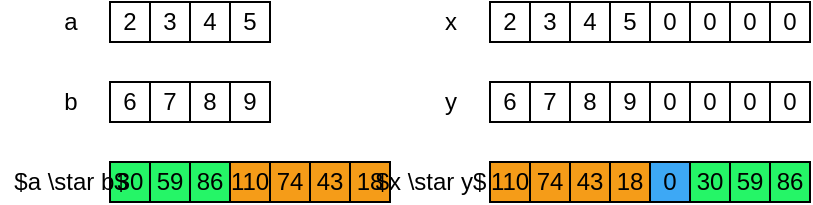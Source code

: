 <mxfile version="16.5.1" type="device"><diagram id="CD-ccAenw863nEeF72bc" name="Page-1"><mxGraphModel dx="444" dy="339" grid="1" gridSize="10" guides="1" tooltips="1" connect="1" arrows="1" fold="1" page="1" pageScale="1" pageWidth="850" pageHeight="1100" math="0" shadow="0"><root><mxCell id="0"/><mxCell id="1" parent="0"/><mxCell id="pbba2qkAjiEX2Fyx4Ohk-1" value="2" style="rounded=0;whiteSpace=wrap;html=1;" vertex="1" parent="1"><mxGeometry x="360" y="400" width="20" height="20" as="geometry"/></mxCell><mxCell id="pbba2qkAjiEX2Fyx4Ohk-2" value="3" style="rounded=0;whiteSpace=wrap;html=1;" vertex="1" parent="1"><mxGeometry x="380" y="400" width="20" height="20" as="geometry"/></mxCell><mxCell id="pbba2qkAjiEX2Fyx4Ohk-3" value="4" style="rounded=0;whiteSpace=wrap;html=1;" vertex="1" parent="1"><mxGeometry x="400" y="400" width="20" height="20" as="geometry"/></mxCell><mxCell id="pbba2qkAjiEX2Fyx4Ohk-4" value="5" style="rounded=0;whiteSpace=wrap;html=1;" vertex="1" parent="1"><mxGeometry x="420" y="400" width="20" height="20" as="geometry"/></mxCell><mxCell id="pbba2qkAjiEX2Fyx4Ohk-9" value="6" style="rounded=0;whiteSpace=wrap;html=1;" vertex="1" parent="1"><mxGeometry x="360" y="440" width="20" height="20" as="geometry"/></mxCell><mxCell id="pbba2qkAjiEX2Fyx4Ohk-10" value="7" style="rounded=0;whiteSpace=wrap;html=1;" vertex="1" parent="1"><mxGeometry x="380" y="440" width="20" height="20" as="geometry"/></mxCell><mxCell id="pbba2qkAjiEX2Fyx4Ohk-11" value="8" style="rounded=0;whiteSpace=wrap;html=1;" vertex="1" parent="1"><mxGeometry x="400" y="440" width="20" height="20" as="geometry"/></mxCell><mxCell id="pbba2qkAjiEX2Fyx4Ohk-12" value="9" style="rounded=0;whiteSpace=wrap;html=1;" vertex="1" parent="1"><mxGeometry x="420" y="440" width="20" height="20" as="geometry"/></mxCell><mxCell id="pbba2qkAjiEX2Fyx4Ohk-13" value="30" style="rounded=0;whiteSpace=wrap;html=1;fillColor=#25F567;" vertex="1" parent="1"><mxGeometry x="360" y="480" width="20" height="20" as="geometry"/></mxCell><mxCell id="pbba2qkAjiEX2Fyx4Ohk-14" value="59" style="rounded=0;whiteSpace=wrap;html=1;fillColor=#25F567;" vertex="1" parent="1"><mxGeometry x="380" y="480" width="20" height="20" as="geometry"/></mxCell><mxCell id="pbba2qkAjiEX2Fyx4Ohk-15" value="86" style="rounded=0;whiteSpace=wrap;html=1;fillColor=#25F567;" vertex="1" parent="1"><mxGeometry x="400" y="480" width="20" height="20" as="geometry"/></mxCell><mxCell id="pbba2qkAjiEX2Fyx4Ohk-16" value="110" style="rounded=0;whiteSpace=wrap;html=1;fillColor=#F59C18;" vertex="1" parent="1"><mxGeometry x="420" y="480" width="20" height="20" as="geometry"/></mxCell><mxCell id="pbba2qkAjiEX2Fyx4Ohk-17" value="74" style="rounded=0;whiteSpace=wrap;html=1;fillColor=#F59C18;" vertex="1" parent="1"><mxGeometry x="440" y="480" width="20" height="20" as="geometry"/></mxCell><mxCell id="pbba2qkAjiEX2Fyx4Ohk-18" value="43" style="rounded=0;whiteSpace=wrap;html=1;fillColor=#F59C18;" vertex="1" parent="1"><mxGeometry x="460" y="480" width="20" height="20" as="geometry"/></mxCell><mxCell id="pbba2qkAjiEX2Fyx4Ohk-19" value="18" style="rounded=0;whiteSpace=wrap;html=1;fillColor=#F59C18;" vertex="1" parent="1"><mxGeometry x="480" y="480" width="20" height="20" as="geometry"/></mxCell><mxCell id="pbba2qkAjiEX2Fyx4Ohk-21" value="2" style="rounded=0;whiteSpace=wrap;html=1;" vertex="1" parent="1"><mxGeometry x="550" y="400" width="20" height="20" as="geometry"/></mxCell><mxCell id="pbba2qkAjiEX2Fyx4Ohk-22" value="3" style="rounded=0;whiteSpace=wrap;html=1;" vertex="1" parent="1"><mxGeometry x="570" y="400" width="20" height="20" as="geometry"/></mxCell><mxCell id="pbba2qkAjiEX2Fyx4Ohk-23" value="4" style="rounded=0;whiteSpace=wrap;html=1;" vertex="1" parent="1"><mxGeometry x="590" y="400" width="20" height="20" as="geometry"/></mxCell><mxCell id="pbba2qkAjiEX2Fyx4Ohk-24" value="5" style="rounded=0;whiteSpace=wrap;html=1;" vertex="1" parent="1"><mxGeometry x="610" y="400" width="20" height="20" as="geometry"/></mxCell><mxCell id="pbba2qkAjiEX2Fyx4Ohk-25" value="6" style="rounded=0;whiteSpace=wrap;html=1;" vertex="1" parent="1"><mxGeometry x="550" y="440" width="20" height="20" as="geometry"/></mxCell><mxCell id="pbba2qkAjiEX2Fyx4Ohk-26" value="7" style="rounded=0;whiteSpace=wrap;html=1;" vertex="1" parent="1"><mxGeometry x="570" y="440" width="20" height="20" as="geometry"/></mxCell><mxCell id="pbba2qkAjiEX2Fyx4Ohk-27" value="8" style="rounded=0;whiteSpace=wrap;html=1;" vertex="1" parent="1"><mxGeometry x="590" y="440" width="20" height="20" as="geometry"/></mxCell><mxCell id="pbba2qkAjiEX2Fyx4Ohk-28" value="9" style="rounded=0;whiteSpace=wrap;html=1;" vertex="1" parent="1"><mxGeometry x="610" y="440" width="20" height="20" as="geometry"/></mxCell><mxCell id="pbba2qkAjiEX2Fyx4Ohk-29" value="30" style="rounded=0;whiteSpace=wrap;html=1;fillColor=#25F567;" vertex="1" parent="1"><mxGeometry x="650" y="480" width="20" height="20" as="geometry"/></mxCell><mxCell id="pbba2qkAjiEX2Fyx4Ohk-30" value="59" style="rounded=0;whiteSpace=wrap;html=1;fillColor=#25F567;" vertex="1" parent="1"><mxGeometry x="670" y="480" width="20" height="20" as="geometry"/></mxCell><mxCell id="pbba2qkAjiEX2Fyx4Ohk-31" value="86" style="rounded=0;whiteSpace=wrap;html=1;fillColor=#25F567;" vertex="1" parent="1"><mxGeometry x="690" y="480" width="20" height="20" as="geometry"/></mxCell><mxCell id="pbba2qkAjiEX2Fyx4Ohk-32" value="110" style="rounded=0;whiteSpace=wrap;html=1;fillColor=#F59C18;" vertex="1" parent="1"><mxGeometry x="550" y="480" width="20" height="20" as="geometry"/></mxCell><mxCell id="pbba2qkAjiEX2Fyx4Ohk-33" value="74" style="rounded=0;whiteSpace=wrap;html=1;fillColor=#F59C18;" vertex="1" parent="1"><mxGeometry x="570" y="480" width="20" height="20" as="geometry"/></mxCell><mxCell id="pbba2qkAjiEX2Fyx4Ohk-34" value="43" style="rounded=0;whiteSpace=wrap;html=1;fillColor=#F59C18;" vertex="1" parent="1"><mxGeometry x="590" y="480" width="20" height="20" as="geometry"/></mxCell><mxCell id="pbba2qkAjiEX2Fyx4Ohk-35" value="18" style="rounded=0;whiteSpace=wrap;html=1;fillColor=#F59C18;" vertex="1" parent="1"><mxGeometry x="610" y="480" width="20" height="20" as="geometry"/></mxCell><mxCell id="pbba2qkAjiEX2Fyx4Ohk-36" value="0" style="rounded=0;whiteSpace=wrap;html=1;" vertex="1" parent="1"><mxGeometry x="630" y="400" width="20" height="20" as="geometry"/></mxCell><mxCell id="pbba2qkAjiEX2Fyx4Ohk-37" value="0" style="rounded=0;whiteSpace=wrap;html=1;" vertex="1" parent="1"><mxGeometry x="650" y="400" width="20" height="20" as="geometry"/></mxCell><mxCell id="pbba2qkAjiEX2Fyx4Ohk-38" value="0" style="rounded=0;whiteSpace=wrap;html=1;" vertex="1" parent="1"><mxGeometry x="670" y="400" width="20" height="20" as="geometry"/></mxCell><mxCell id="pbba2qkAjiEX2Fyx4Ohk-39" value="0" style="rounded=0;whiteSpace=wrap;html=1;" vertex="1" parent="1"><mxGeometry x="690" y="400" width="20" height="20" as="geometry"/></mxCell><mxCell id="pbba2qkAjiEX2Fyx4Ohk-40" value="0" style="rounded=0;whiteSpace=wrap;html=1;" vertex="1" parent="1"><mxGeometry x="630" y="440" width="20" height="20" as="geometry"/></mxCell><mxCell id="pbba2qkAjiEX2Fyx4Ohk-41" value="0" style="rounded=0;whiteSpace=wrap;html=1;" vertex="1" parent="1"><mxGeometry x="650" y="440" width="20" height="20" as="geometry"/></mxCell><mxCell id="pbba2qkAjiEX2Fyx4Ohk-42" value="0" style="rounded=0;whiteSpace=wrap;html=1;" vertex="1" parent="1"><mxGeometry x="670" y="440" width="20" height="20" as="geometry"/></mxCell><mxCell id="pbba2qkAjiEX2Fyx4Ohk-43" value="0" style="rounded=0;whiteSpace=wrap;html=1;" vertex="1" parent="1"><mxGeometry x="690" y="440" width="20" height="20" as="geometry"/></mxCell><mxCell id="pbba2qkAjiEX2Fyx4Ohk-44" value="0" style="rounded=0;whiteSpace=wrap;html=1;fillColor=#3DA8F5;" vertex="1" parent="1"><mxGeometry x="630" y="480" width="20" height="20" as="geometry"/></mxCell><mxCell id="pbba2qkAjiEX2Fyx4Ohk-45" value="a" style="text;html=1;align=center;verticalAlign=middle;resizable=0;points=[];autosize=1;strokeColor=none;fillColor=none;" vertex="1" parent="1"><mxGeometry x="330" y="400" width="20" height="20" as="geometry"/></mxCell><mxCell id="pbba2qkAjiEX2Fyx4Ohk-46" value="b" style="text;html=1;align=center;verticalAlign=middle;resizable=0;points=[];autosize=1;strokeColor=none;fillColor=none;" vertex="1" parent="1"><mxGeometry x="330" y="440" width="20" height="20" as="geometry"/></mxCell><mxCell id="pbba2qkAjiEX2Fyx4Ohk-47" value="$a \star b$" style="text;html=1;align=center;verticalAlign=middle;resizable=0;points=[];autosize=1;strokeColor=none;fillColor=none;" vertex="1" parent="1"><mxGeometry x="305" y="480" width="70" height="20" as="geometry"/></mxCell><mxCell id="pbba2qkAjiEX2Fyx4Ohk-48" value="$x \star y$" style="text;html=1;align=center;verticalAlign=middle;resizable=0;points=[];autosize=1;strokeColor=none;fillColor=none;" vertex="1" parent="1"><mxGeometry x="485" y="480" width="70" height="20" as="geometry"/></mxCell><mxCell id="pbba2qkAjiEX2Fyx4Ohk-49" value="x" style="text;html=1;align=center;verticalAlign=middle;resizable=0;points=[];autosize=1;strokeColor=none;fillColor=none;" vertex="1" parent="1"><mxGeometry x="520" y="400" width="20" height="20" as="geometry"/></mxCell><mxCell id="pbba2qkAjiEX2Fyx4Ohk-50" value="y" style="text;html=1;align=center;verticalAlign=middle;resizable=0;points=[];autosize=1;strokeColor=none;fillColor=none;" vertex="1" parent="1"><mxGeometry x="520" y="440" width="20" height="20" as="geometry"/></mxCell></root></mxGraphModel></diagram></mxfile>